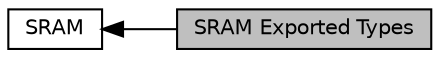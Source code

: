 digraph "SRAM Exported Types"
{
  edge [fontname="Helvetica",fontsize="10",labelfontname="Helvetica",labelfontsize="10"];
  node [fontname="Helvetica",fontsize="10",shape=record];
  rankdir=LR;
  Node0 [label="SRAM Exported Types",height=0.2,width=0.4,color="black", fillcolor="grey75", style="filled", fontcolor="black"];
  Node1 [label="SRAM",height=0.2,width=0.4,color="black", fillcolor="white", style="filled",URL="$group___s_r_a_m.html",tooltip="SRAM driver modules. "];
  Node1->Node0 [shape=plaintext, dir="back", style="solid"];
}
